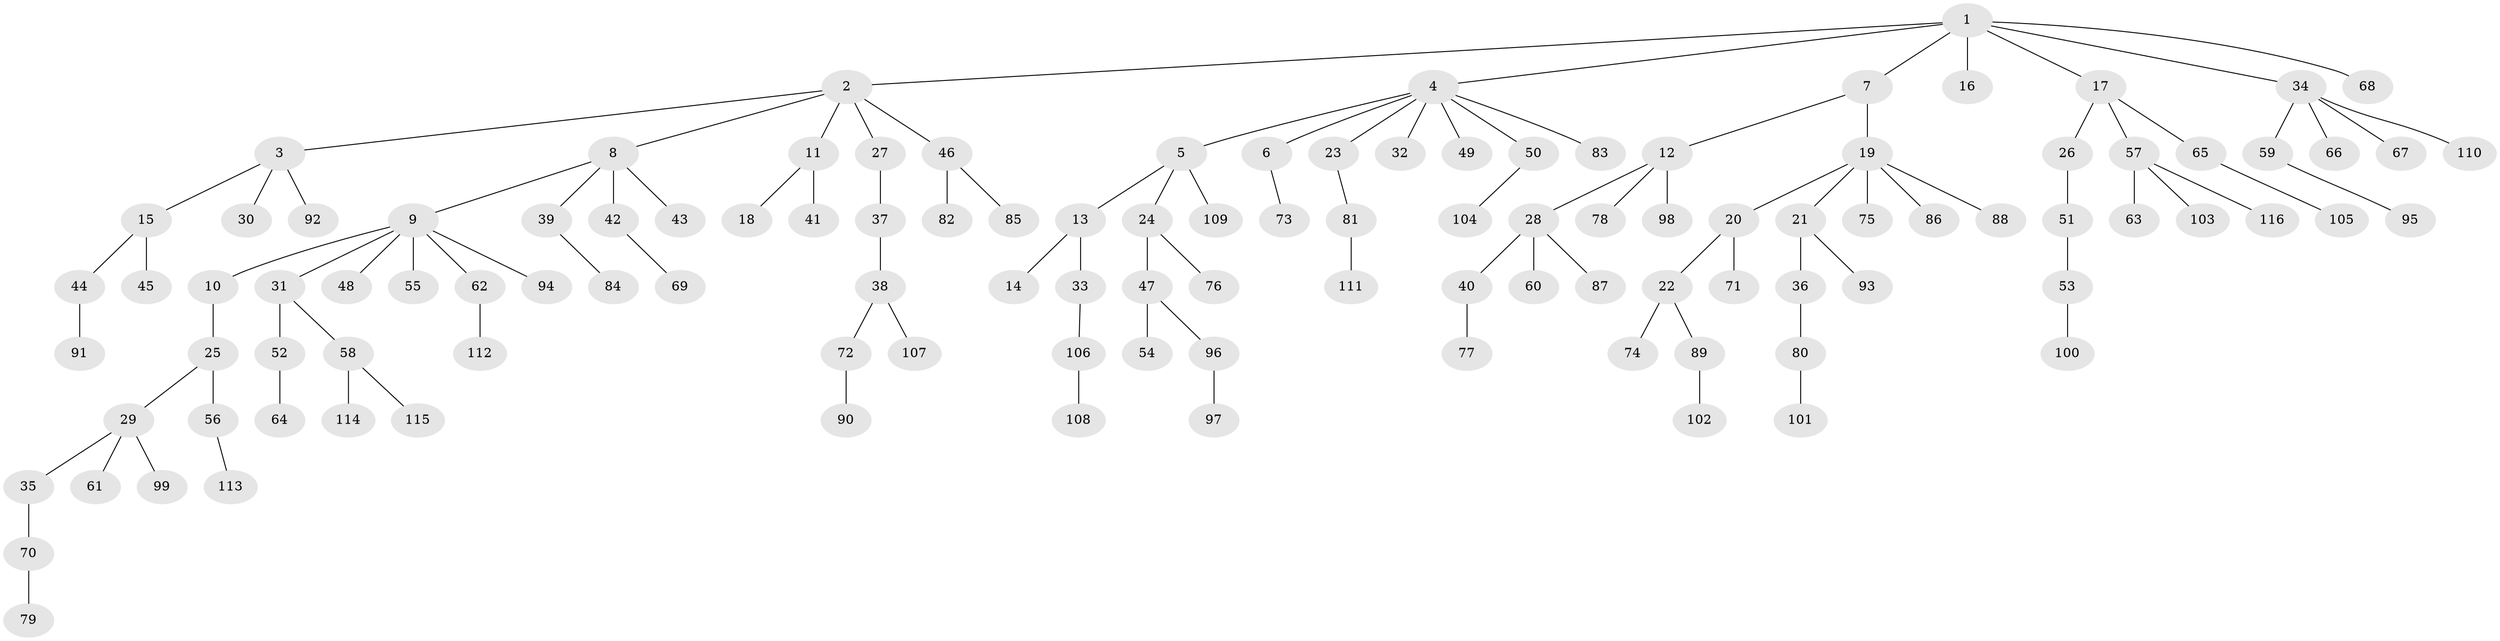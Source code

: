 // Generated by graph-tools (version 1.1) at 2025/02/03/09/25 03:02:22]
// undirected, 116 vertices, 115 edges
graph export_dot {
graph [start="1"]
  node [color=gray90,style=filled];
  1;
  2;
  3;
  4;
  5;
  6;
  7;
  8;
  9;
  10;
  11;
  12;
  13;
  14;
  15;
  16;
  17;
  18;
  19;
  20;
  21;
  22;
  23;
  24;
  25;
  26;
  27;
  28;
  29;
  30;
  31;
  32;
  33;
  34;
  35;
  36;
  37;
  38;
  39;
  40;
  41;
  42;
  43;
  44;
  45;
  46;
  47;
  48;
  49;
  50;
  51;
  52;
  53;
  54;
  55;
  56;
  57;
  58;
  59;
  60;
  61;
  62;
  63;
  64;
  65;
  66;
  67;
  68;
  69;
  70;
  71;
  72;
  73;
  74;
  75;
  76;
  77;
  78;
  79;
  80;
  81;
  82;
  83;
  84;
  85;
  86;
  87;
  88;
  89;
  90;
  91;
  92;
  93;
  94;
  95;
  96;
  97;
  98;
  99;
  100;
  101;
  102;
  103;
  104;
  105;
  106;
  107;
  108;
  109;
  110;
  111;
  112;
  113;
  114;
  115;
  116;
  1 -- 2;
  1 -- 4;
  1 -- 7;
  1 -- 16;
  1 -- 17;
  1 -- 34;
  1 -- 68;
  2 -- 3;
  2 -- 8;
  2 -- 11;
  2 -- 27;
  2 -- 46;
  3 -- 15;
  3 -- 30;
  3 -- 92;
  4 -- 5;
  4 -- 6;
  4 -- 23;
  4 -- 32;
  4 -- 49;
  4 -- 50;
  4 -- 83;
  5 -- 13;
  5 -- 24;
  5 -- 109;
  6 -- 73;
  7 -- 12;
  7 -- 19;
  8 -- 9;
  8 -- 39;
  8 -- 42;
  8 -- 43;
  9 -- 10;
  9 -- 31;
  9 -- 48;
  9 -- 55;
  9 -- 62;
  9 -- 94;
  10 -- 25;
  11 -- 18;
  11 -- 41;
  12 -- 28;
  12 -- 78;
  12 -- 98;
  13 -- 14;
  13 -- 33;
  15 -- 44;
  15 -- 45;
  17 -- 26;
  17 -- 57;
  17 -- 65;
  19 -- 20;
  19 -- 21;
  19 -- 75;
  19 -- 86;
  19 -- 88;
  20 -- 22;
  20 -- 71;
  21 -- 36;
  21 -- 93;
  22 -- 74;
  22 -- 89;
  23 -- 81;
  24 -- 47;
  24 -- 76;
  25 -- 29;
  25 -- 56;
  26 -- 51;
  27 -- 37;
  28 -- 40;
  28 -- 60;
  28 -- 87;
  29 -- 35;
  29 -- 61;
  29 -- 99;
  31 -- 52;
  31 -- 58;
  33 -- 106;
  34 -- 59;
  34 -- 66;
  34 -- 67;
  34 -- 110;
  35 -- 70;
  36 -- 80;
  37 -- 38;
  38 -- 72;
  38 -- 107;
  39 -- 84;
  40 -- 77;
  42 -- 69;
  44 -- 91;
  46 -- 82;
  46 -- 85;
  47 -- 54;
  47 -- 96;
  50 -- 104;
  51 -- 53;
  52 -- 64;
  53 -- 100;
  56 -- 113;
  57 -- 63;
  57 -- 103;
  57 -- 116;
  58 -- 114;
  58 -- 115;
  59 -- 95;
  62 -- 112;
  65 -- 105;
  70 -- 79;
  72 -- 90;
  80 -- 101;
  81 -- 111;
  89 -- 102;
  96 -- 97;
  106 -- 108;
}
